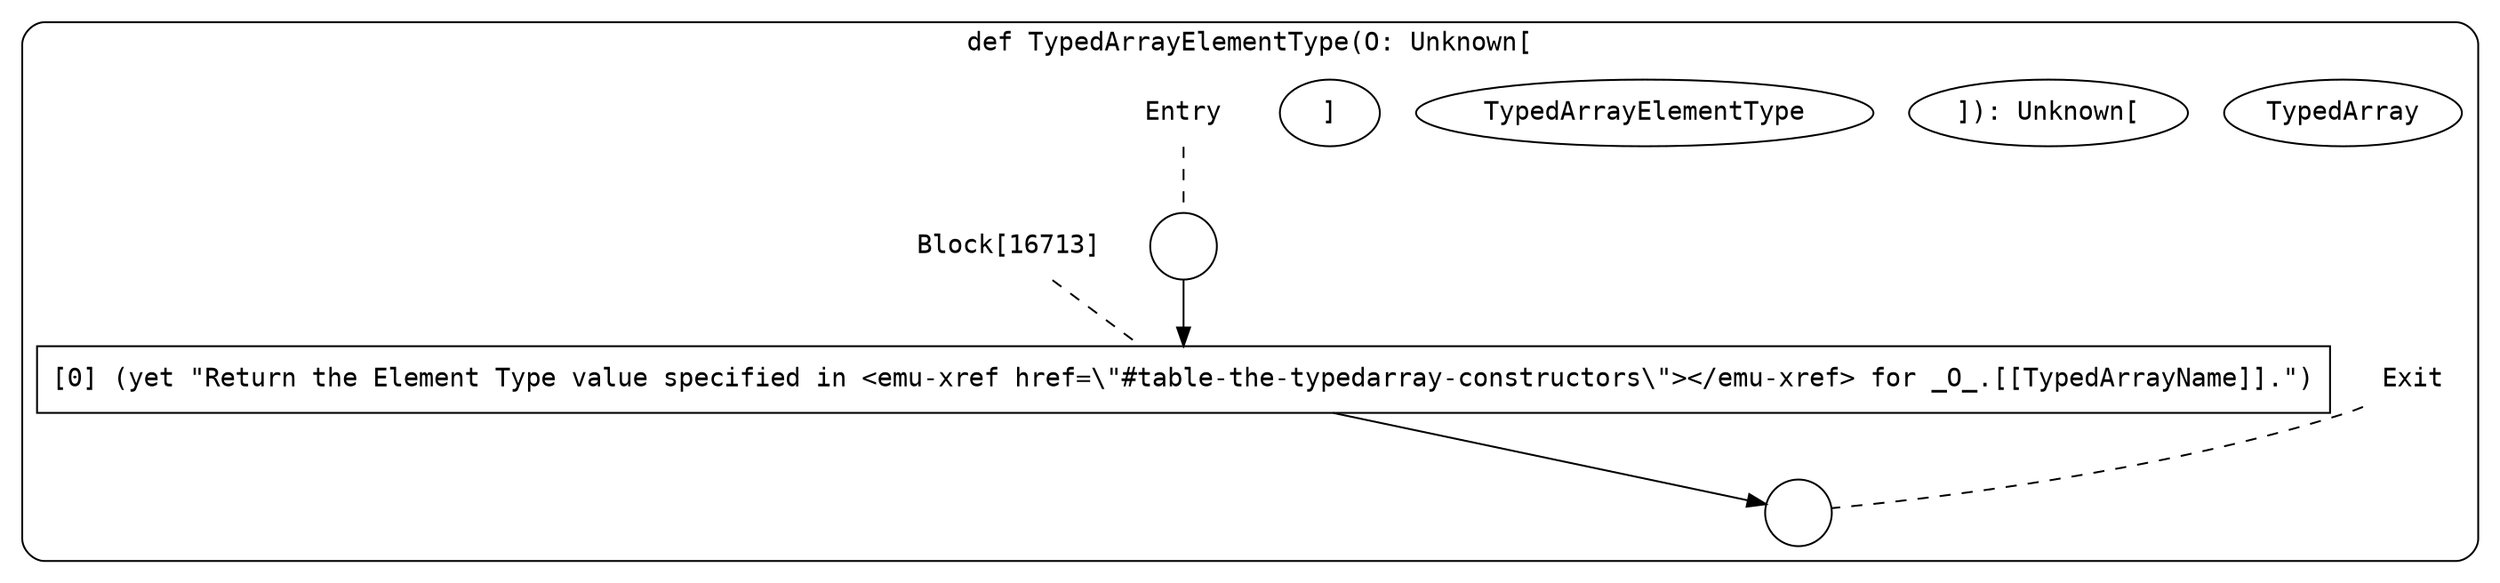 digraph {
  graph [fontname = "Consolas"]
  node [fontname = "Consolas"]
  edge [fontname = "Consolas"]
  subgraph cluster2424 {
    label = "def TypedArrayElementType(O: Unknown["TypedArray"]): Unknown["TypedArrayElementType"]"
    style = rounded
    cluster2424_entry_name [shape=none, label=<<font color="black">Entry</font>>]
    cluster2424_entry_name -> cluster2424_entry [arrowhead=none, color="black", style=dashed]
    cluster2424_entry [shape=circle label=" " color="black" fillcolor="white" style=filled]
    cluster2424_entry -> node16713 [color="black"]
    cluster2424_exit_name [shape=none, label=<<font color="black">Exit</font>>]
    cluster2424_exit_name -> cluster2424_exit [arrowhead=none, color="black", style=dashed]
    cluster2424_exit [shape=circle label=" " color="black" fillcolor="white" style=filled]
    node16713_name [shape=none, label=<<font color="black">Block[16713]</font>>]
    node16713_name -> node16713 [arrowhead=none, color="black", style=dashed]
    node16713 [shape=box, label=<<font color="black">[0] (yet &quot;Return the Element Type value specified in &lt;emu-xref href=\&quot;#table-the-typedarray-constructors\&quot;&gt;&lt;/emu-xref&gt; for _O_.[[TypedArrayName]].&quot;)<BR ALIGN="LEFT"/></font>> color="black" fillcolor="white", style=filled]
    node16713 -> cluster2424_exit [color="black"]
  }
}